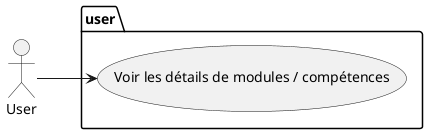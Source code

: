 @startuml
left to right direction
package "user" {
  (Voir les détails de modules / compétences)
}

:User: --> (Voir les détails de modules / compétences)


newpage
left to right direction
package "admin" {
    (Gérer les modules et compétences dans chaque module)
}

:Admin: --> (Gérer les modules et compétences dans chaque module)

@enduml